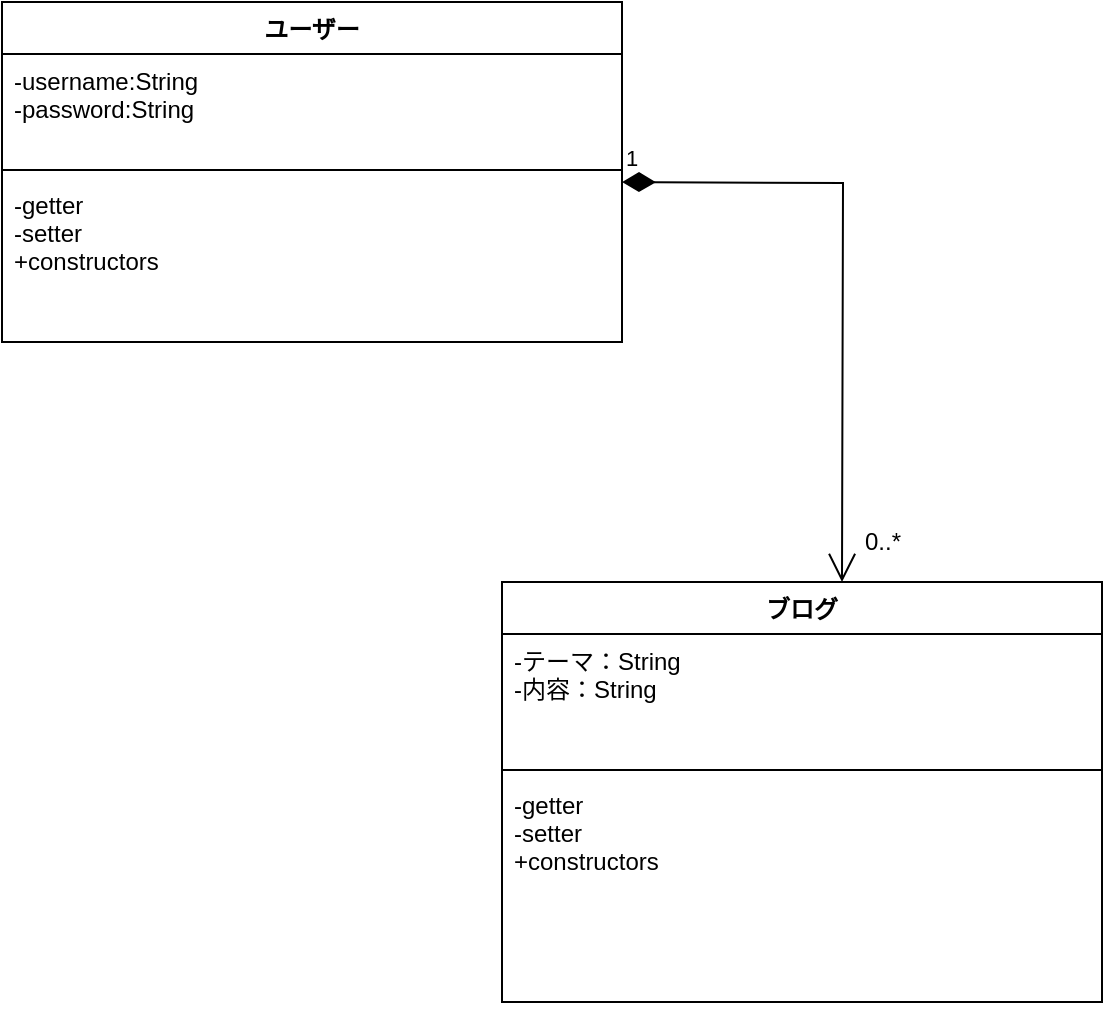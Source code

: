 <mxfile version="20.2.4" type="device"><diagram id="VovNZANVm-1VAZdgPbZi" name="ページ1"><mxGraphModel dx="1038" dy="667" grid="1" gridSize="10" guides="1" tooltips="1" connect="1" arrows="1" fold="1" page="1" pageScale="1" pageWidth="827" pageHeight="1169" math="0" shadow="0"><root><mxCell id="0"/><mxCell id="1" parent="0"/><mxCell id="D-FD7UeIrjnWj8UT3YPv-5" value="ユーザー" style="swimlane;fontStyle=1;align=center;verticalAlign=top;childLayout=stackLayout;horizontal=1;startSize=26;horizontalStack=0;resizeParent=1;resizeParentMax=0;resizeLast=0;collapsible=1;marginBottom=0;fillColor=none;" parent="1" vertex="1"><mxGeometry x="50" y="40" width="310" height="170" as="geometry"><mxRectangle x="60" y="30" width="90" height="30" as="alternateBounds"/></mxGeometry></mxCell><mxCell id="D-FD7UeIrjnWj8UT3YPv-6" value="-username:String&#10;-password:String&#10;" style="text;strokeColor=none;fillColor=none;align=left;verticalAlign=top;spacingLeft=4;spacingRight=4;overflow=hidden;rotatable=0;points=[[0,0.5],[1,0.5]];portConstraint=eastwest;" parent="D-FD7UeIrjnWj8UT3YPv-5" vertex="1"><mxGeometry y="26" width="310" height="54" as="geometry"/></mxCell><mxCell id="D-FD7UeIrjnWj8UT3YPv-7" value="" style="line;strokeWidth=1;fillColor=none;align=left;verticalAlign=middle;spacingTop=-1;spacingLeft=3;spacingRight=3;rotatable=0;labelPosition=right;points=[];portConstraint=eastwest;" parent="D-FD7UeIrjnWj8UT3YPv-5" vertex="1"><mxGeometry y="80" width="310" height="8" as="geometry"/></mxCell><mxCell id="D-FD7UeIrjnWj8UT3YPv-8" value="-getter&#10;-setter&#10;+constructors" style="text;strokeColor=none;fillColor=none;align=left;verticalAlign=top;spacingLeft=4;spacingRight=4;overflow=hidden;rotatable=0;points=[[0,0.5],[1,0.5]];portConstraint=eastwest;" parent="D-FD7UeIrjnWj8UT3YPv-5" vertex="1"><mxGeometry y="88" width="310" height="82" as="geometry"/></mxCell><mxCell id="D-FD7UeIrjnWj8UT3YPv-19" value="1" style="endArrow=open;html=1;endSize=12;startArrow=diamondThin;startSize=14;startFill=1;edgeStyle=orthogonalEdgeStyle;align=left;verticalAlign=bottom;rounded=0;" parent="1" edge="1"><mxGeometry x="-1" y="3" relative="1" as="geometry"><mxPoint x="360" y="130" as="sourcePoint"/><mxPoint x="470" y="330" as="targetPoint"/></mxGeometry></mxCell><mxCell id="D-FD7UeIrjnWj8UT3YPv-20" value="0..*" style="text;html=1;align=center;verticalAlign=middle;resizable=0;points=[];autosize=1;strokeColor=none;fillColor=none;" parent="1" vertex="1"><mxGeometry x="470" y="295" width="40" height="30" as="geometry"/></mxCell><mxCell id="D-FD7UeIrjnWj8UT3YPv-21" value="ブログ" style="swimlane;fontStyle=1;align=center;verticalAlign=top;childLayout=stackLayout;horizontal=1;startSize=26;horizontalStack=0;resizeParent=1;resizeParentMax=0;resizeLast=0;collapsible=1;marginBottom=0;fillColor=none;" parent="1" vertex="1"><mxGeometry x="300" y="330" width="300" height="210" as="geometry"/></mxCell><mxCell id="D-FD7UeIrjnWj8UT3YPv-22" value="-テーマ：String&#10;-内容：String" style="text;strokeColor=none;fillColor=none;align=left;verticalAlign=top;spacingLeft=4;spacingRight=4;overflow=hidden;rotatable=0;points=[[0,0.5],[1,0.5]];portConstraint=eastwest;" parent="D-FD7UeIrjnWj8UT3YPv-21" vertex="1"><mxGeometry y="26" width="300" height="64" as="geometry"/></mxCell><mxCell id="D-FD7UeIrjnWj8UT3YPv-23" value="" style="line;strokeWidth=1;fillColor=none;align=left;verticalAlign=middle;spacingTop=-1;spacingLeft=3;spacingRight=3;rotatable=0;labelPosition=right;points=[];portConstraint=eastwest;" parent="D-FD7UeIrjnWj8UT3YPv-21" vertex="1"><mxGeometry y="90" width="300" height="8" as="geometry"/></mxCell><mxCell id="D-FD7UeIrjnWj8UT3YPv-24" value="-getter&#10;-setter&#10;+constructors" style="text;strokeColor=none;fillColor=none;align=left;verticalAlign=top;spacingLeft=4;spacingRight=4;overflow=hidden;rotatable=0;points=[[0,0.5],[1,0.5]];portConstraint=eastwest;" parent="D-FD7UeIrjnWj8UT3YPv-21" vertex="1"><mxGeometry y="98" width="300" height="112" as="geometry"/></mxCell></root></mxGraphModel></diagram></mxfile>